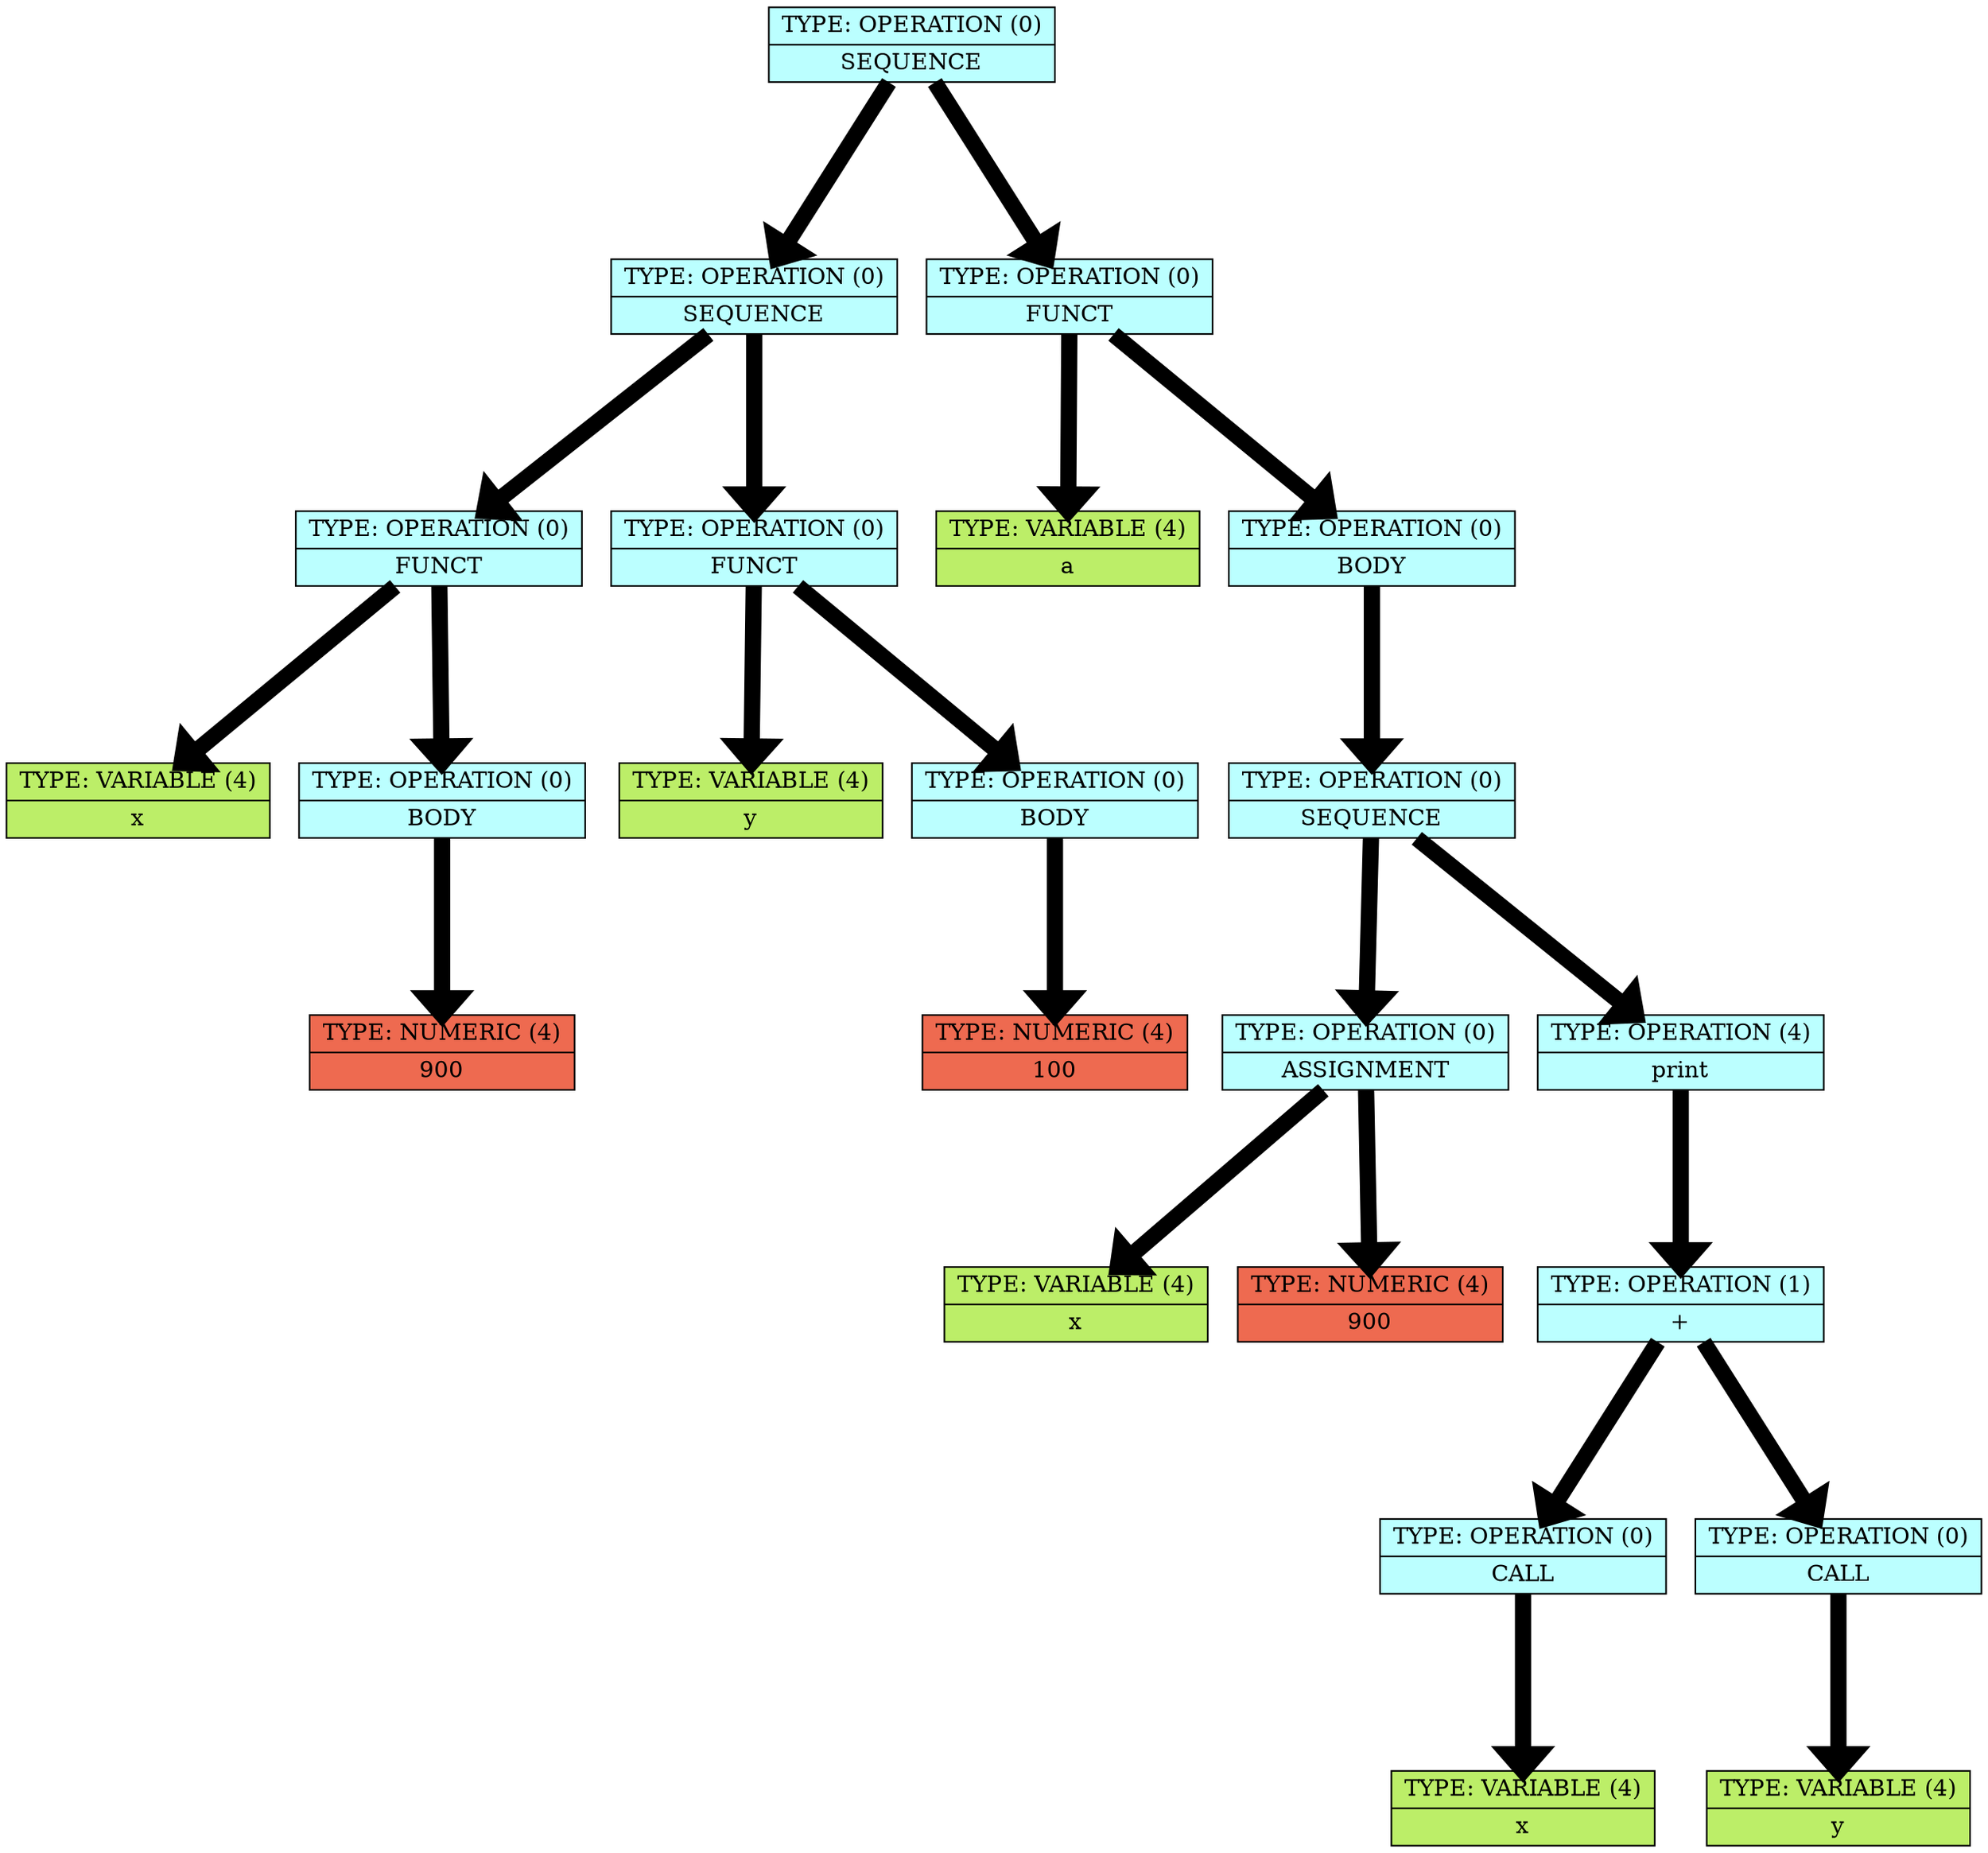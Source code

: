 digraph structs {    
rankdir = TB;        
graph [dpi = 200];   
ranksep = 1.5;       
edge[penwidth = 10]; 
cell0 [style = filled, color = black, shape=record, 
fillcolor = paleturquoise1, label = " { <ptr> TYPE: OPERATION (0) | SEQUENCE} " ];                         
cell1 [style = filled, color = black, shape=record, 
fillcolor = paleturquoise1, label = " { <ptr> TYPE: OPERATION (0) | SEQUENCE} " ];                         
cell2 [style = filled, color = black, shape=record, 
fillcolor = paleturquoise1, label = " { <ptr> TYPE: OPERATION (0) | FUNCT} " ];                         
cell3 [style = filled, color = black, shape=record, 
fillcolor = darkolivegreen2, label = " { <ptr> TYPE: VARIABLE (4) | x} " ];                         
cell4 [style = filled, color = black, shape=record, 
fillcolor = paleturquoise1, label = " { <ptr> TYPE: OPERATION (0) | BODY} " ];                         
cell5 [style = filled, color = black, shape=record, 
fillcolor = coral2, label = " { <ptr> TYPE: NUMERIC (4) | 900} " ];                         
cell6 [style = filled, color = black, shape=record, 
fillcolor = paleturquoise1, label = " { <ptr> TYPE: OPERATION (0) | FUNCT} " ];                         
cell7 [style = filled, color = black, shape=record, 
fillcolor = darkolivegreen2, label = " { <ptr> TYPE: VARIABLE (4) | y} " ];                         
cell8 [style = filled, color = black, shape=record, 
fillcolor = paleturquoise1, label = " { <ptr> TYPE: OPERATION (0) | BODY} " ];                         
cell9 [style = filled, color = black, shape=record, 
fillcolor = coral2, label = " { <ptr> TYPE: NUMERIC (4) | 100} " ];                         
cell10 [style = filled, color = black, shape=record, 
fillcolor = paleturquoise1, label = " { <ptr> TYPE: OPERATION (0) | FUNCT} " ];                         
cell11 [style = filled, color = black, shape=record, 
fillcolor = darkolivegreen2, label = " { <ptr> TYPE: VARIABLE (4) | a} " ];                         
cell12 [style = filled, color = black, shape=record, 
fillcolor = paleturquoise1, label = " { <ptr> TYPE: OPERATION (0) | BODY} " ];                         
cell13 [style = filled, color = black, shape=record, 
fillcolor = paleturquoise1, label = " { <ptr> TYPE: OPERATION (0) | SEQUENCE} " ];                         
cell14 [style = filled, color = black, shape=record, 
fillcolor = paleturquoise1, label = " { <ptr> TYPE: OPERATION (0) | ASSIGNMENT} " ];                         
cell15 [style = filled, color = black, shape=record, 
fillcolor = darkolivegreen2, label = " { <ptr> TYPE: VARIABLE (4) | x} " ];                         
cell16 [style = filled, color = black, shape=record, 
fillcolor = coral2, label = " { <ptr> TYPE: NUMERIC (4) | 900} " ];                         
cell17 [style = filled, color = black, shape=record, 
fillcolor = paleturquoise1, label = " { <ptr> TYPE: OPERATION (4) | print} " ];                         
cell18 [style = filled, color = black, shape=record, 
fillcolor = paleturquoise1, label = " { <ptr> TYPE: OPERATION (1) | +} " ];                         
cell19 [style = filled, color = black, shape=record, 
fillcolor = paleturquoise1, label = " { <ptr> TYPE: OPERATION (0) | CALL} " ];                         
cell20 [style = filled, color = black, shape=record, 
fillcolor = darkolivegreen2, label = " { <ptr> TYPE: VARIABLE (4) | x} " ];                         
cell21 [style = filled, color = black, shape=record, 
fillcolor = paleturquoise1, label = " { <ptr> TYPE: OPERATION (0) | CALL} " ];                         
cell22 [style = filled, color = black, shape=record, 
fillcolor = darkolivegreen2, label = " { <ptr> TYPE: VARIABLE (4) | y} " ];                         
cell0 -> cell1;
cell1 -> cell2;
cell2 -> cell3;
cell2 -> cell4;
cell4 -> cell5;
cell1 -> cell6;
cell6 -> cell7;
cell6 -> cell8;
cell8 -> cell9;
cell0 -> cell10;
cell10 -> cell11;
cell10 -> cell12;
cell12 -> cell13;
cell13 -> cell14;
cell14 -> cell15;
cell14 -> cell16;
cell13 -> cell17;
cell17 -> cell18;
cell18 -> cell19;
cell19 -> cell20;
cell18 -> cell21;
cell21 -> cell22;
}

